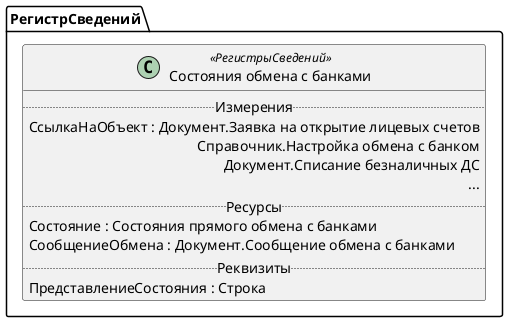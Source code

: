 ﻿@startuml СостоянияОбменСБанками
'!include templates.wsd
'..\include templates.wsd
class РегистрСведений.СостоянияОбменСБанками as "Состояния обмена с банками" <<РегистрыСведений>>
{
..Измерения..
СсылкаНаОбъект : Документ.Заявка на открытие лицевых счетов\rСправочник.Настройка обмена с банком\rДокумент.Списание безналичных ДС\r...
..Ресурсы..
Состояние : Состояния прямого обмена с банками
СообщениеОбмена : Документ.Сообщение обмена с банками
..Реквизиты..
ПредставлениеСостояния : Строка
}
@enduml
